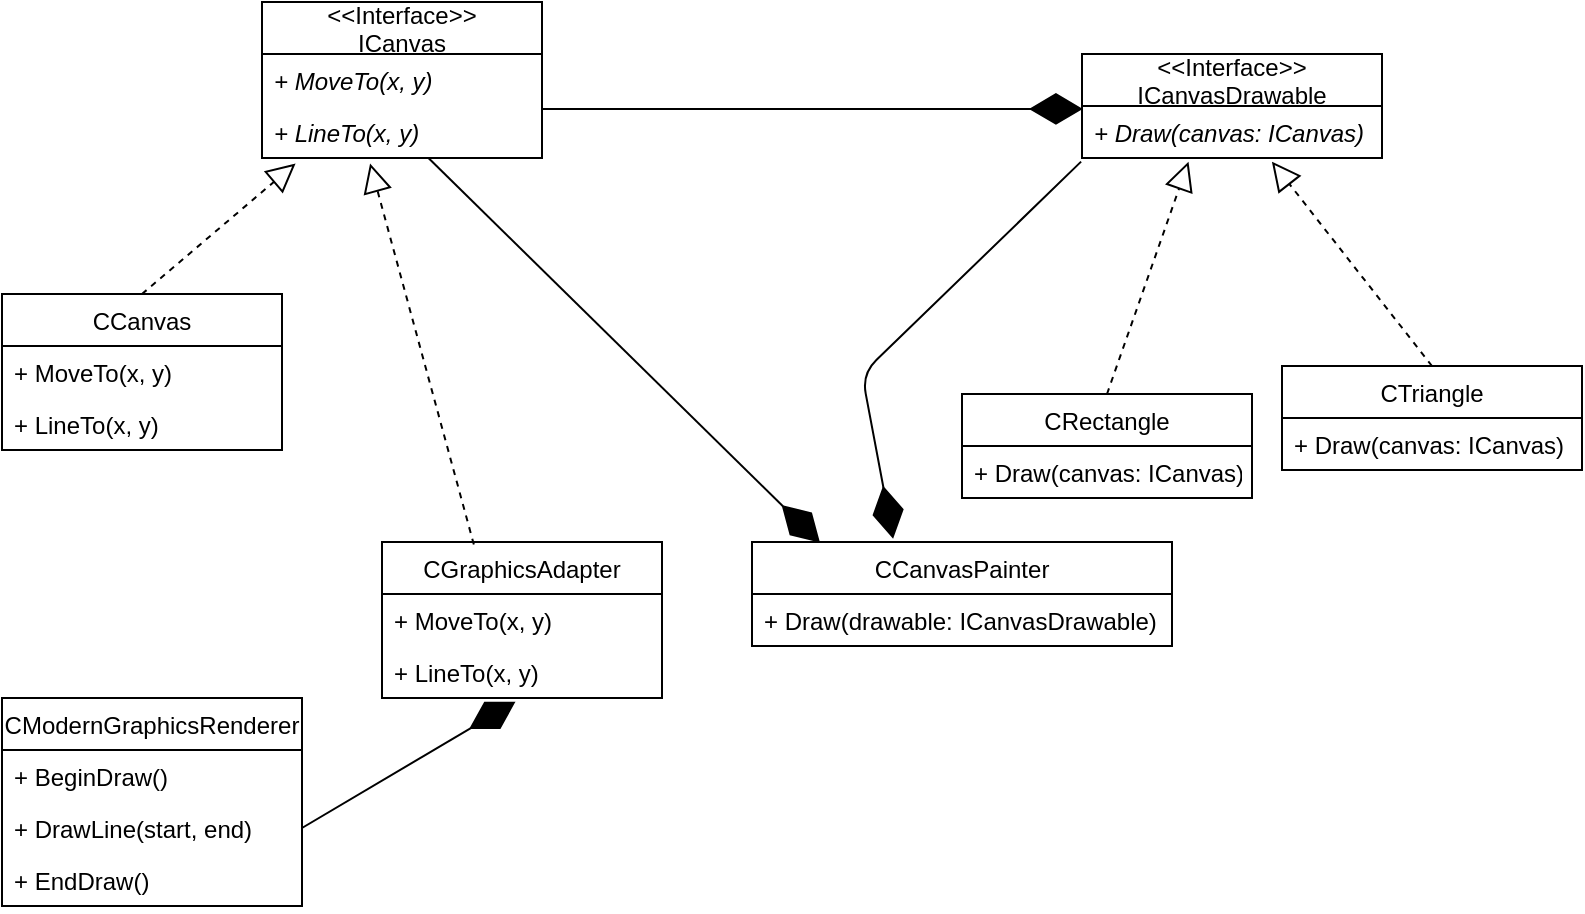 <mxfile version="12.1.9" type="device" pages="1"><diagram id="ABoQJnSxGLfgyjJTF0k8" name="Page-1"><mxGraphModel dx="1249" dy="705" grid="1" gridSize="10" guides="1" tooltips="1" connect="1" arrows="1" fold="1" page="1" pageScale="1" pageWidth="827" pageHeight="1169" math="0" shadow="0"><root><mxCell id="0"/><mxCell id="1" parent="0"/><mxCell id="qegH73PJva-rUyNF8BsB-3" value="&lt;&lt;Interface&gt;&gt;&#10;ICanvas" style="swimlane;fontStyle=0;childLayout=stackLayout;horizontal=1;startSize=26;fillColor=none;horizontalStack=0;resizeParent=1;resizeParentMax=0;resizeLast=0;collapsible=1;marginBottom=0;" vertex="1" parent="1"><mxGeometry x="140" y="14" width="140" height="78" as="geometry"/></mxCell><mxCell id="qegH73PJva-rUyNF8BsB-4" value="+ MoveTo(x, y)" style="text;strokeColor=none;fillColor=none;align=left;verticalAlign=top;spacingLeft=4;spacingRight=4;overflow=hidden;rotatable=0;points=[[0,0.5],[1,0.5]];portConstraint=eastwest;fontStyle=2" vertex="1" parent="qegH73PJva-rUyNF8BsB-3"><mxGeometry y="26" width="140" height="26" as="geometry"/></mxCell><mxCell id="qegH73PJva-rUyNF8BsB-5" value="+ LineTo(x, y)" style="text;strokeColor=none;fillColor=none;align=left;verticalAlign=top;spacingLeft=4;spacingRight=4;overflow=hidden;rotatable=0;points=[[0,0.5],[1,0.5]];portConstraint=eastwest;fontStyle=2" vertex="1" parent="qegH73PJva-rUyNF8BsB-3"><mxGeometry y="52" width="140" height="26" as="geometry"/></mxCell><mxCell id="qegH73PJva-rUyNF8BsB-7" value="CCanvas" style="swimlane;fontStyle=0;childLayout=stackLayout;horizontal=1;startSize=26;fillColor=none;horizontalStack=0;resizeParent=1;resizeParentMax=0;resizeLast=0;collapsible=1;marginBottom=0;" vertex="1" parent="1"><mxGeometry x="10" y="160" width="140" height="78" as="geometry"/></mxCell><mxCell id="qegH73PJva-rUyNF8BsB-8" value="+ MoveTo(x, y)" style="text;strokeColor=none;fillColor=none;align=left;verticalAlign=top;spacingLeft=4;spacingRight=4;overflow=hidden;rotatable=0;points=[[0,0.5],[1,0.5]];portConstraint=eastwest;" vertex="1" parent="qegH73PJva-rUyNF8BsB-7"><mxGeometry y="26" width="140" height="26" as="geometry"/></mxCell><mxCell id="qegH73PJva-rUyNF8BsB-9" value="+ LineTo(x, y)" style="text;strokeColor=none;fillColor=none;align=left;verticalAlign=top;spacingLeft=4;spacingRight=4;overflow=hidden;rotatable=0;points=[[0,0.5],[1,0.5]];portConstraint=eastwest;" vertex="1" parent="qegH73PJva-rUyNF8BsB-7"><mxGeometry y="52" width="140" height="26" as="geometry"/></mxCell><mxCell id="qegH73PJva-rUyNF8BsB-11" value="" style="endArrow=block;dashed=1;endFill=0;endSize=12;html=1;exitX=0.5;exitY=0;exitDx=0;exitDy=0;entryX=0.12;entryY=1.105;entryDx=0;entryDy=0;entryPerimeter=0;" edge="1" parent="1" source="qegH73PJva-rUyNF8BsB-7" target="qegH73PJva-rUyNF8BsB-5"><mxGeometry width="160" relative="1" as="geometry"><mxPoint x="273" y="160" as="sourcePoint"/><mxPoint x="433" y="160" as="targetPoint"/></mxGeometry></mxCell><mxCell id="qegH73PJva-rUyNF8BsB-12" value="&lt;&lt;Interface&gt;&gt;&#10;ICanvasDrawable" style="swimlane;fontStyle=0;childLayout=stackLayout;horizontal=1;startSize=26;fillColor=none;horizontalStack=0;resizeParent=1;resizeParentMax=0;resizeLast=0;collapsible=1;marginBottom=0;" vertex="1" parent="1"><mxGeometry x="550" y="40" width="150" height="52" as="geometry"/></mxCell><mxCell id="qegH73PJva-rUyNF8BsB-13" value="+ Draw(canvas: ICanvas)" style="text;strokeColor=none;fillColor=none;align=left;verticalAlign=top;spacingLeft=4;spacingRight=4;overflow=hidden;rotatable=0;points=[[0,0.5],[1,0.5]];portConstraint=eastwest;fontStyle=2" vertex="1" parent="qegH73PJva-rUyNF8BsB-12"><mxGeometry y="26" width="150" height="26" as="geometry"/></mxCell><mxCell id="qegH73PJva-rUyNF8BsB-19" value="CRectangle" style="swimlane;fontStyle=0;childLayout=stackLayout;horizontal=1;startSize=26;fillColor=none;horizontalStack=0;resizeParent=1;resizeParentMax=0;resizeLast=0;collapsible=1;marginBottom=0;" vertex="1" parent="1"><mxGeometry x="490" y="210" width="145" height="52" as="geometry"/></mxCell><mxCell id="qegH73PJva-rUyNF8BsB-20" value="+ Draw(canvas: ICanvas)" style="text;strokeColor=none;fillColor=none;align=left;verticalAlign=top;spacingLeft=4;spacingRight=4;overflow=hidden;rotatable=0;points=[[0,0.5],[1,0.5]];portConstraint=eastwest;" vertex="1" parent="qegH73PJva-rUyNF8BsB-19"><mxGeometry y="26" width="145" height="26" as="geometry"/></mxCell><mxCell id="qegH73PJva-rUyNF8BsB-23" value="CTriangle" style="swimlane;fontStyle=0;childLayout=stackLayout;horizontal=1;startSize=26;fillColor=none;horizontalStack=0;resizeParent=1;resizeParentMax=0;resizeLast=0;collapsible=1;marginBottom=0;" vertex="1" parent="1"><mxGeometry x="650" y="196" width="150" height="52" as="geometry"/></mxCell><mxCell id="qegH73PJva-rUyNF8BsB-24" value="+ Draw(canvas: ICanvas)" style="text;strokeColor=none;fillColor=none;align=left;verticalAlign=top;spacingLeft=4;spacingRight=4;overflow=hidden;rotatable=0;points=[[0,0.5],[1,0.5]];portConstraint=eastwest;" vertex="1" parent="qegH73PJva-rUyNF8BsB-23"><mxGeometry y="26" width="150" height="26" as="geometry"/></mxCell><mxCell id="qegH73PJva-rUyNF8BsB-27" value="" style="endArrow=block;dashed=1;endFill=0;endSize=12;html=1;entryX=0.355;entryY=1.07;entryDx=0;entryDy=0;entryPerimeter=0;exitX=0.5;exitY=0;exitDx=0;exitDy=0;" edge="1" parent="1" source="qegH73PJva-rUyNF8BsB-19" target="qegH73PJva-rUyNF8BsB-13"><mxGeometry width="160" relative="1" as="geometry"><mxPoint x="530" y="150" as="sourcePoint"/><mxPoint x="690" y="150" as="targetPoint"/></mxGeometry></mxCell><mxCell id="qegH73PJva-rUyNF8BsB-28" value="" style="endArrow=block;dashed=1;endFill=0;endSize=12;html=1;entryX=0.633;entryY=1.07;entryDx=0;entryDy=0;entryPerimeter=0;exitX=0.5;exitY=0;exitDx=0;exitDy=0;" edge="1" parent="1" source="qegH73PJva-rUyNF8BsB-23" target="qegH73PJva-rUyNF8BsB-13"><mxGeometry width="160" relative="1" as="geometry"><mxPoint x="635" y="160" as="sourcePoint"/><mxPoint x="795" y="160" as="targetPoint"/></mxGeometry></mxCell><mxCell id="qegH73PJva-rUyNF8BsB-29" value="CCanvasPainter" style="swimlane;fontStyle=0;childLayout=stackLayout;horizontal=1;startSize=26;fillColor=none;horizontalStack=0;resizeParent=1;resizeParentMax=0;resizeLast=0;collapsible=1;marginBottom=0;" vertex="1" parent="1"><mxGeometry x="385" y="284" width="210" height="52" as="geometry"/></mxCell><mxCell id="qegH73PJva-rUyNF8BsB-30" value="+ Draw(drawable: ICanvasDrawable)" style="text;strokeColor=none;fillColor=none;align=left;verticalAlign=top;spacingLeft=4;spacingRight=4;overflow=hidden;rotatable=0;points=[[0,0.5],[1,0.5]];portConstraint=eastwest;" vertex="1" parent="qegH73PJva-rUyNF8BsB-29"><mxGeometry y="26" width="210" height="26" as="geometry"/></mxCell><mxCell id="qegH73PJva-rUyNF8BsB-34" value="" style="endArrow=diamondThin;endFill=1;endSize=24;html=1;entryX=0.162;entryY=0.007;entryDx=0;entryDy=0;entryPerimeter=0;" edge="1" parent="1" source="qegH73PJva-rUyNF8BsB-5" target="qegH73PJva-rUyNF8BsB-29"><mxGeometry width="160" relative="1" as="geometry"><mxPoint x="306" y="120" as="sourcePoint"/><mxPoint x="430" y="210" as="targetPoint"/></mxGeometry></mxCell><mxCell id="qegH73PJva-rUyNF8BsB-38" value="" style="endArrow=diamondThin;endFill=1;endSize=24;html=1;exitX=-0.003;exitY=1.07;exitDx=0;exitDy=0;exitPerimeter=0;entryX=0.336;entryY=-0.031;entryDx=0;entryDy=0;entryPerimeter=0;" edge="1" parent="1" source="qegH73PJva-rUyNF8BsB-13" target="qegH73PJva-rUyNF8BsB-29"><mxGeometry width="160" relative="1" as="geometry"><mxPoint x="333" y="149.5" as="sourcePoint"/><mxPoint x="493" y="149.5" as="targetPoint"/><Array as="points"><mxPoint x="440" y="200"/></Array></mxGeometry></mxCell><mxCell id="qegH73PJva-rUyNF8BsB-39" value="" style="endArrow=diamondThin;endFill=1;endSize=24;html=1;entryX=0.003;entryY=0.056;entryDx=0;entryDy=0;entryPerimeter=0;exitX=1;exitY=0.056;exitDx=0;exitDy=0;exitPerimeter=0;" edge="1" parent="1" source="qegH73PJva-rUyNF8BsB-5" target="qegH73PJva-rUyNF8BsB-13"><mxGeometry width="160" relative="1" as="geometry"><mxPoint x="330" y="80" as="sourcePoint"/><mxPoint x="490" y="80" as="targetPoint"/></mxGeometry></mxCell><mxCell id="qegH73PJva-rUyNF8BsB-40" value="CModernGraphicsRenderer" style="swimlane;fontStyle=0;childLayout=stackLayout;horizontal=1;startSize=26;fillColor=none;horizontalStack=0;resizeParent=1;resizeParentMax=0;resizeLast=0;collapsible=1;marginBottom=0;" vertex="1" parent="1"><mxGeometry x="10" y="362" width="150" height="104" as="geometry"><mxRectangle x="10" y="362" width="180" height="26" as="alternateBounds"/></mxGeometry></mxCell><mxCell id="qegH73PJva-rUyNF8BsB-41" value="+ BeginDraw()" style="text;strokeColor=none;fillColor=none;align=left;verticalAlign=top;spacingLeft=4;spacingRight=4;overflow=hidden;rotatable=0;points=[[0,0.5],[1,0.5]];portConstraint=eastwest;" vertex="1" parent="qegH73PJva-rUyNF8BsB-40"><mxGeometry y="26" width="150" height="26" as="geometry"/></mxCell><mxCell id="qegH73PJva-rUyNF8BsB-42" value="+ DrawLine(start, end)" style="text;strokeColor=none;fillColor=none;align=left;verticalAlign=top;spacingLeft=4;spacingRight=4;overflow=hidden;rotatable=0;points=[[0,0.5],[1,0.5]];portConstraint=eastwest;" vertex="1" parent="qegH73PJva-rUyNF8BsB-40"><mxGeometry y="52" width="150" height="26" as="geometry"/></mxCell><mxCell id="qegH73PJva-rUyNF8BsB-43" value="+ EndDraw()" style="text;strokeColor=none;fillColor=none;align=left;verticalAlign=top;spacingLeft=4;spacingRight=4;overflow=hidden;rotatable=0;points=[[0,0.5],[1,0.5]];portConstraint=eastwest;" vertex="1" parent="qegH73PJva-rUyNF8BsB-40"><mxGeometry y="78" width="150" height="26" as="geometry"/></mxCell><mxCell id="qegH73PJva-rUyNF8BsB-44" value="CGraphicsAdapter" style="swimlane;fontStyle=0;childLayout=stackLayout;horizontal=1;startSize=26;fillColor=none;horizontalStack=0;resizeParent=1;resizeParentMax=0;resizeLast=0;collapsible=1;marginBottom=0;" vertex="1" parent="1"><mxGeometry x="200" y="284" width="140" height="78" as="geometry"/></mxCell><mxCell id="qegH73PJva-rUyNF8BsB-45" value="+ MoveTo(x, y)" style="text;strokeColor=none;fillColor=none;align=left;verticalAlign=top;spacingLeft=4;spacingRight=4;overflow=hidden;rotatable=0;points=[[0,0.5],[1,0.5]];portConstraint=eastwest;" vertex="1" parent="qegH73PJva-rUyNF8BsB-44"><mxGeometry y="26" width="140" height="26" as="geometry"/></mxCell><mxCell id="qegH73PJva-rUyNF8BsB-46" value="+ LineTo(x, y)" style="text;strokeColor=none;fillColor=none;align=left;verticalAlign=top;spacingLeft=4;spacingRight=4;overflow=hidden;rotatable=0;points=[[0,0.5],[1,0.5]];portConstraint=eastwest;" vertex="1" parent="qegH73PJva-rUyNF8BsB-44"><mxGeometry y="52" width="140" height="26" as="geometry"/></mxCell><mxCell id="qegH73PJva-rUyNF8BsB-49" value="" style="endArrow=block;dashed=1;endFill=0;endSize=12;html=1;entryX=0.386;entryY=1.105;entryDx=0;entryDy=0;entryPerimeter=0;exitX=0.328;exitY=0.016;exitDx=0;exitDy=0;exitPerimeter=0;" edge="1" parent="1" source="qegH73PJva-rUyNF8BsB-44" target="qegH73PJva-rUyNF8BsB-5"><mxGeometry width="160" relative="1" as="geometry"><mxPoint x="170" y="221.5" as="sourcePoint"/><mxPoint x="330" y="221.5" as="targetPoint"/></mxGeometry></mxCell><mxCell id="qegH73PJva-rUyNF8BsB-51" value="" style="endArrow=diamondThin;endFill=1;endSize=24;html=1;entryX=0.477;entryY=1.07;entryDx=0;entryDy=0;entryPerimeter=0;exitX=1;exitY=0.5;exitDx=0;exitDy=0;" edge="1" parent="1" source="qegH73PJva-rUyNF8BsB-42" target="qegH73PJva-rUyNF8BsB-46"><mxGeometry width="160" relative="1" as="geometry"><mxPoint x="330" y="450" as="sourcePoint"/><mxPoint x="360" y="480" as="targetPoint"/></mxGeometry></mxCell></root></mxGraphModel></diagram></mxfile>